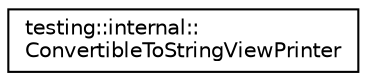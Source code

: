digraph "Иерархия классов. Графический вид."
{
 // LATEX_PDF_SIZE
  edge [fontname="Helvetica",fontsize="10",labelfontname="Helvetica",labelfontsize="10"];
  node [fontname="Helvetica",fontsize="10",shape=record];
  rankdir="LR";
  Node0 [label="testing::internal::\lConvertibleToStringViewPrinter",height=0.2,width=0.4,color="black", fillcolor="white", style="filled",URL="$structtesting_1_1internal_1_1ConvertibleToStringViewPrinter.html",tooltip=" "];
}
